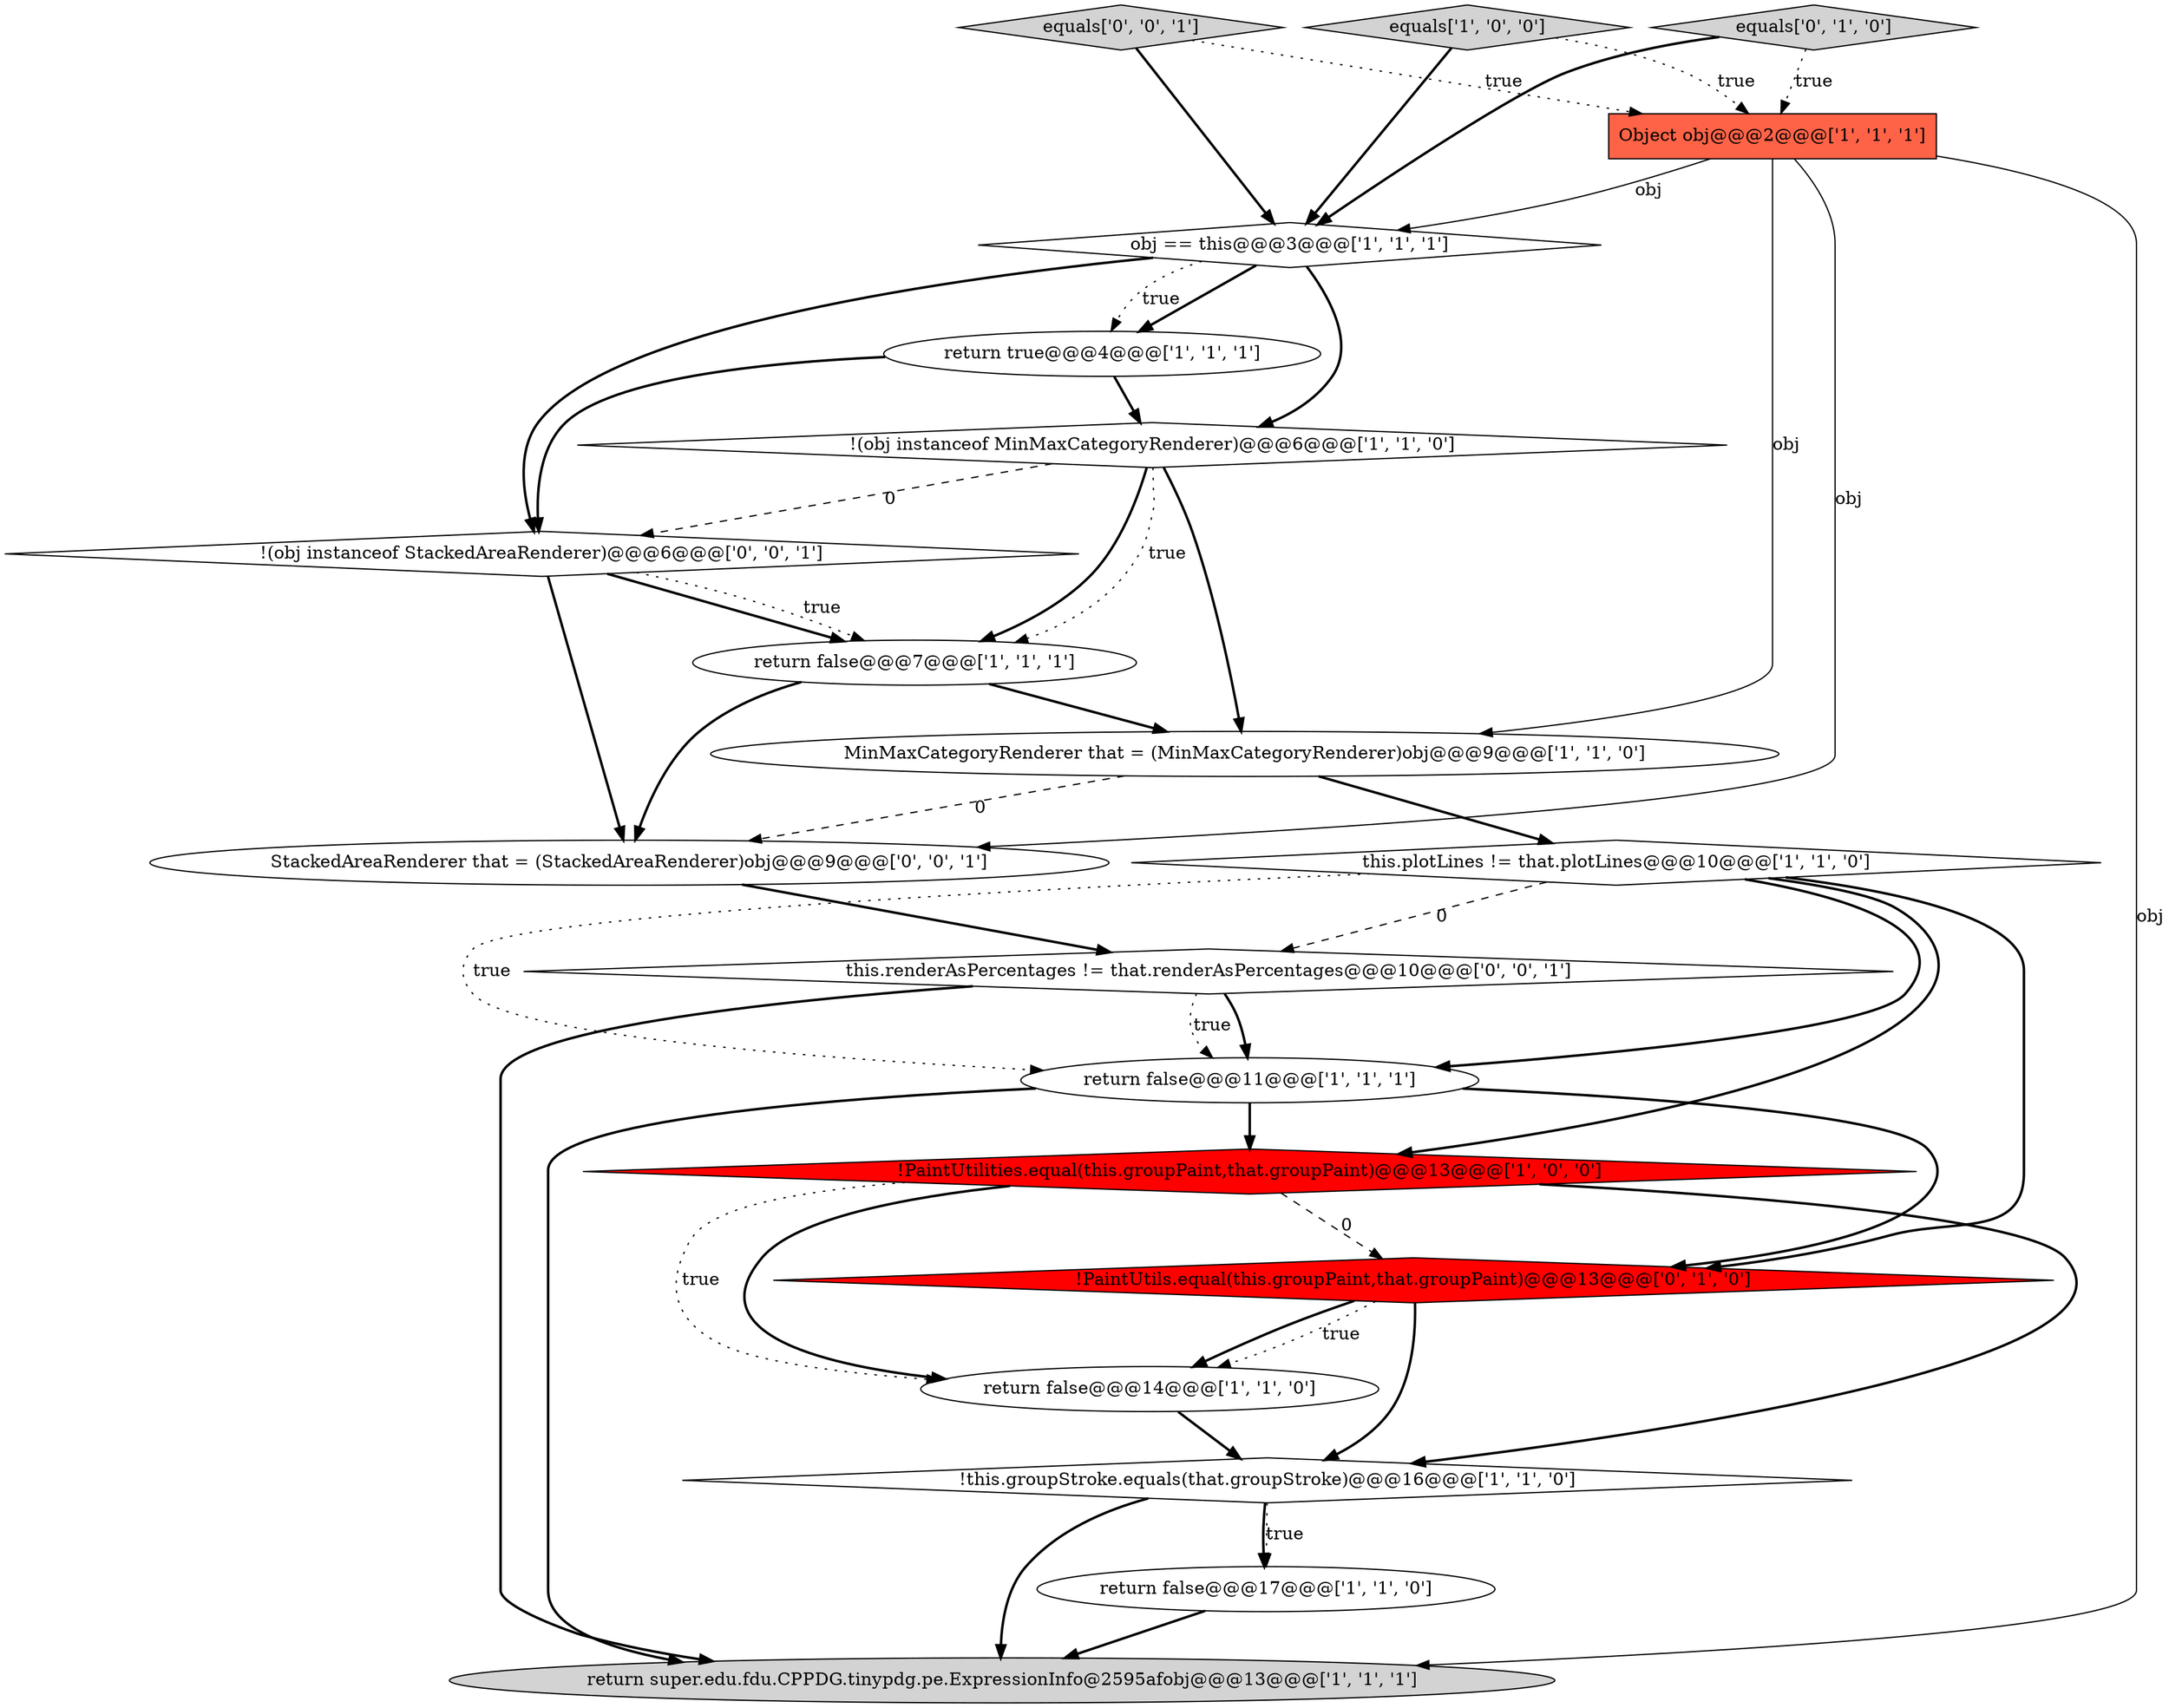 digraph {
16 [style = filled, label = "equals['0', '0', '1']", fillcolor = lightgray, shape = diamond image = "AAA0AAABBB3BBB"];
17 [style = filled, label = "StackedAreaRenderer that = (StackedAreaRenderer)obj@@@9@@@['0', '0', '1']", fillcolor = white, shape = ellipse image = "AAA0AAABBB3BBB"];
4 [style = filled, label = "obj == this@@@3@@@['1', '1', '1']", fillcolor = white, shape = diamond image = "AAA0AAABBB1BBB"];
8 [style = filled, label = "!PaintUtilities.equal(this.groupPaint,that.groupPaint)@@@13@@@['1', '0', '0']", fillcolor = red, shape = diamond image = "AAA1AAABBB1BBB"];
11 [style = filled, label = "return false@@@11@@@['1', '1', '1']", fillcolor = white, shape = ellipse image = "AAA0AAABBB1BBB"];
12 [style = filled, label = "this.plotLines != that.plotLines@@@10@@@['1', '1', '0']", fillcolor = white, shape = diamond image = "AAA0AAABBB1BBB"];
10 [style = filled, label = "equals['1', '0', '0']", fillcolor = lightgray, shape = diamond image = "AAA0AAABBB1BBB"];
13 [style = filled, label = "return true@@@4@@@['1', '1', '1']", fillcolor = white, shape = ellipse image = "AAA0AAABBB1BBB"];
1 [style = filled, label = "Object obj@@@2@@@['1', '1', '1']", fillcolor = tomato, shape = box image = "AAA0AAABBB1BBB"];
15 [style = filled, label = "!PaintUtils.equal(this.groupPaint,that.groupPaint)@@@13@@@['0', '1', '0']", fillcolor = red, shape = diamond image = "AAA1AAABBB2BBB"];
18 [style = filled, label = "this.renderAsPercentages != that.renderAsPercentages@@@10@@@['0', '0', '1']", fillcolor = white, shape = diamond image = "AAA0AAABBB3BBB"];
3 [style = filled, label = "!(obj instanceof MinMaxCategoryRenderer)@@@6@@@['1', '1', '0']", fillcolor = white, shape = diamond image = "AAA0AAABBB1BBB"];
14 [style = filled, label = "equals['0', '1', '0']", fillcolor = lightgray, shape = diamond image = "AAA0AAABBB2BBB"];
7 [style = filled, label = "return false@@@17@@@['1', '1', '0']", fillcolor = white, shape = ellipse image = "AAA0AAABBB1BBB"];
19 [style = filled, label = "!(obj instanceof StackedAreaRenderer)@@@6@@@['0', '0', '1']", fillcolor = white, shape = diamond image = "AAA0AAABBB3BBB"];
6 [style = filled, label = "return false@@@7@@@['1', '1', '1']", fillcolor = white, shape = ellipse image = "AAA0AAABBB1BBB"];
9 [style = filled, label = "MinMaxCategoryRenderer that = (MinMaxCategoryRenderer)obj@@@9@@@['1', '1', '0']", fillcolor = white, shape = ellipse image = "AAA0AAABBB1BBB"];
2 [style = filled, label = "return false@@@14@@@['1', '1', '0']", fillcolor = white, shape = ellipse image = "AAA0AAABBB1BBB"];
5 [style = filled, label = "!this.groupStroke.equals(that.groupStroke)@@@16@@@['1', '1', '0']", fillcolor = white, shape = diamond image = "AAA0AAABBB1BBB"];
0 [style = filled, label = "return super.edu.fdu.CPPDG.tinypdg.pe.ExpressionInfo@2595afobj@@@13@@@['1', '1', '1']", fillcolor = lightgray, shape = ellipse image = "AAA0AAABBB1BBB"];
6->17 [style = bold, label=""];
4->3 [style = bold, label=""];
15->2 [style = bold, label=""];
8->2 [style = dotted, label="true"];
15->2 [style = dotted, label="true"];
8->15 [style = dashed, label="0"];
4->13 [style = bold, label=""];
1->4 [style = solid, label="obj"];
12->11 [style = bold, label=""];
12->15 [style = bold, label=""];
4->19 [style = bold, label=""];
18->11 [style = bold, label=""];
3->6 [style = bold, label=""];
7->0 [style = bold, label=""];
19->17 [style = bold, label=""];
3->6 [style = dotted, label="true"];
19->6 [style = bold, label=""];
11->15 [style = bold, label=""];
15->5 [style = bold, label=""];
3->19 [style = dashed, label="0"];
12->11 [style = dotted, label="true"];
3->9 [style = bold, label=""];
4->13 [style = dotted, label="true"];
18->11 [style = dotted, label="true"];
13->19 [style = bold, label=""];
11->0 [style = bold, label=""];
13->3 [style = bold, label=""];
16->1 [style = dotted, label="true"];
8->2 [style = bold, label=""];
8->5 [style = bold, label=""];
5->0 [style = bold, label=""];
5->7 [style = dotted, label="true"];
12->8 [style = bold, label=""];
9->17 [style = dashed, label="0"];
10->4 [style = bold, label=""];
11->8 [style = bold, label=""];
5->7 [style = bold, label=""];
12->18 [style = dashed, label="0"];
19->6 [style = dotted, label="true"];
1->0 [style = solid, label="obj"];
10->1 [style = dotted, label="true"];
14->1 [style = dotted, label="true"];
9->12 [style = bold, label=""];
6->9 [style = bold, label=""];
16->4 [style = bold, label=""];
1->9 [style = solid, label="obj"];
18->0 [style = bold, label=""];
1->17 [style = solid, label="obj"];
17->18 [style = bold, label=""];
2->5 [style = bold, label=""];
14->4 [style = bold, label=""];
}

